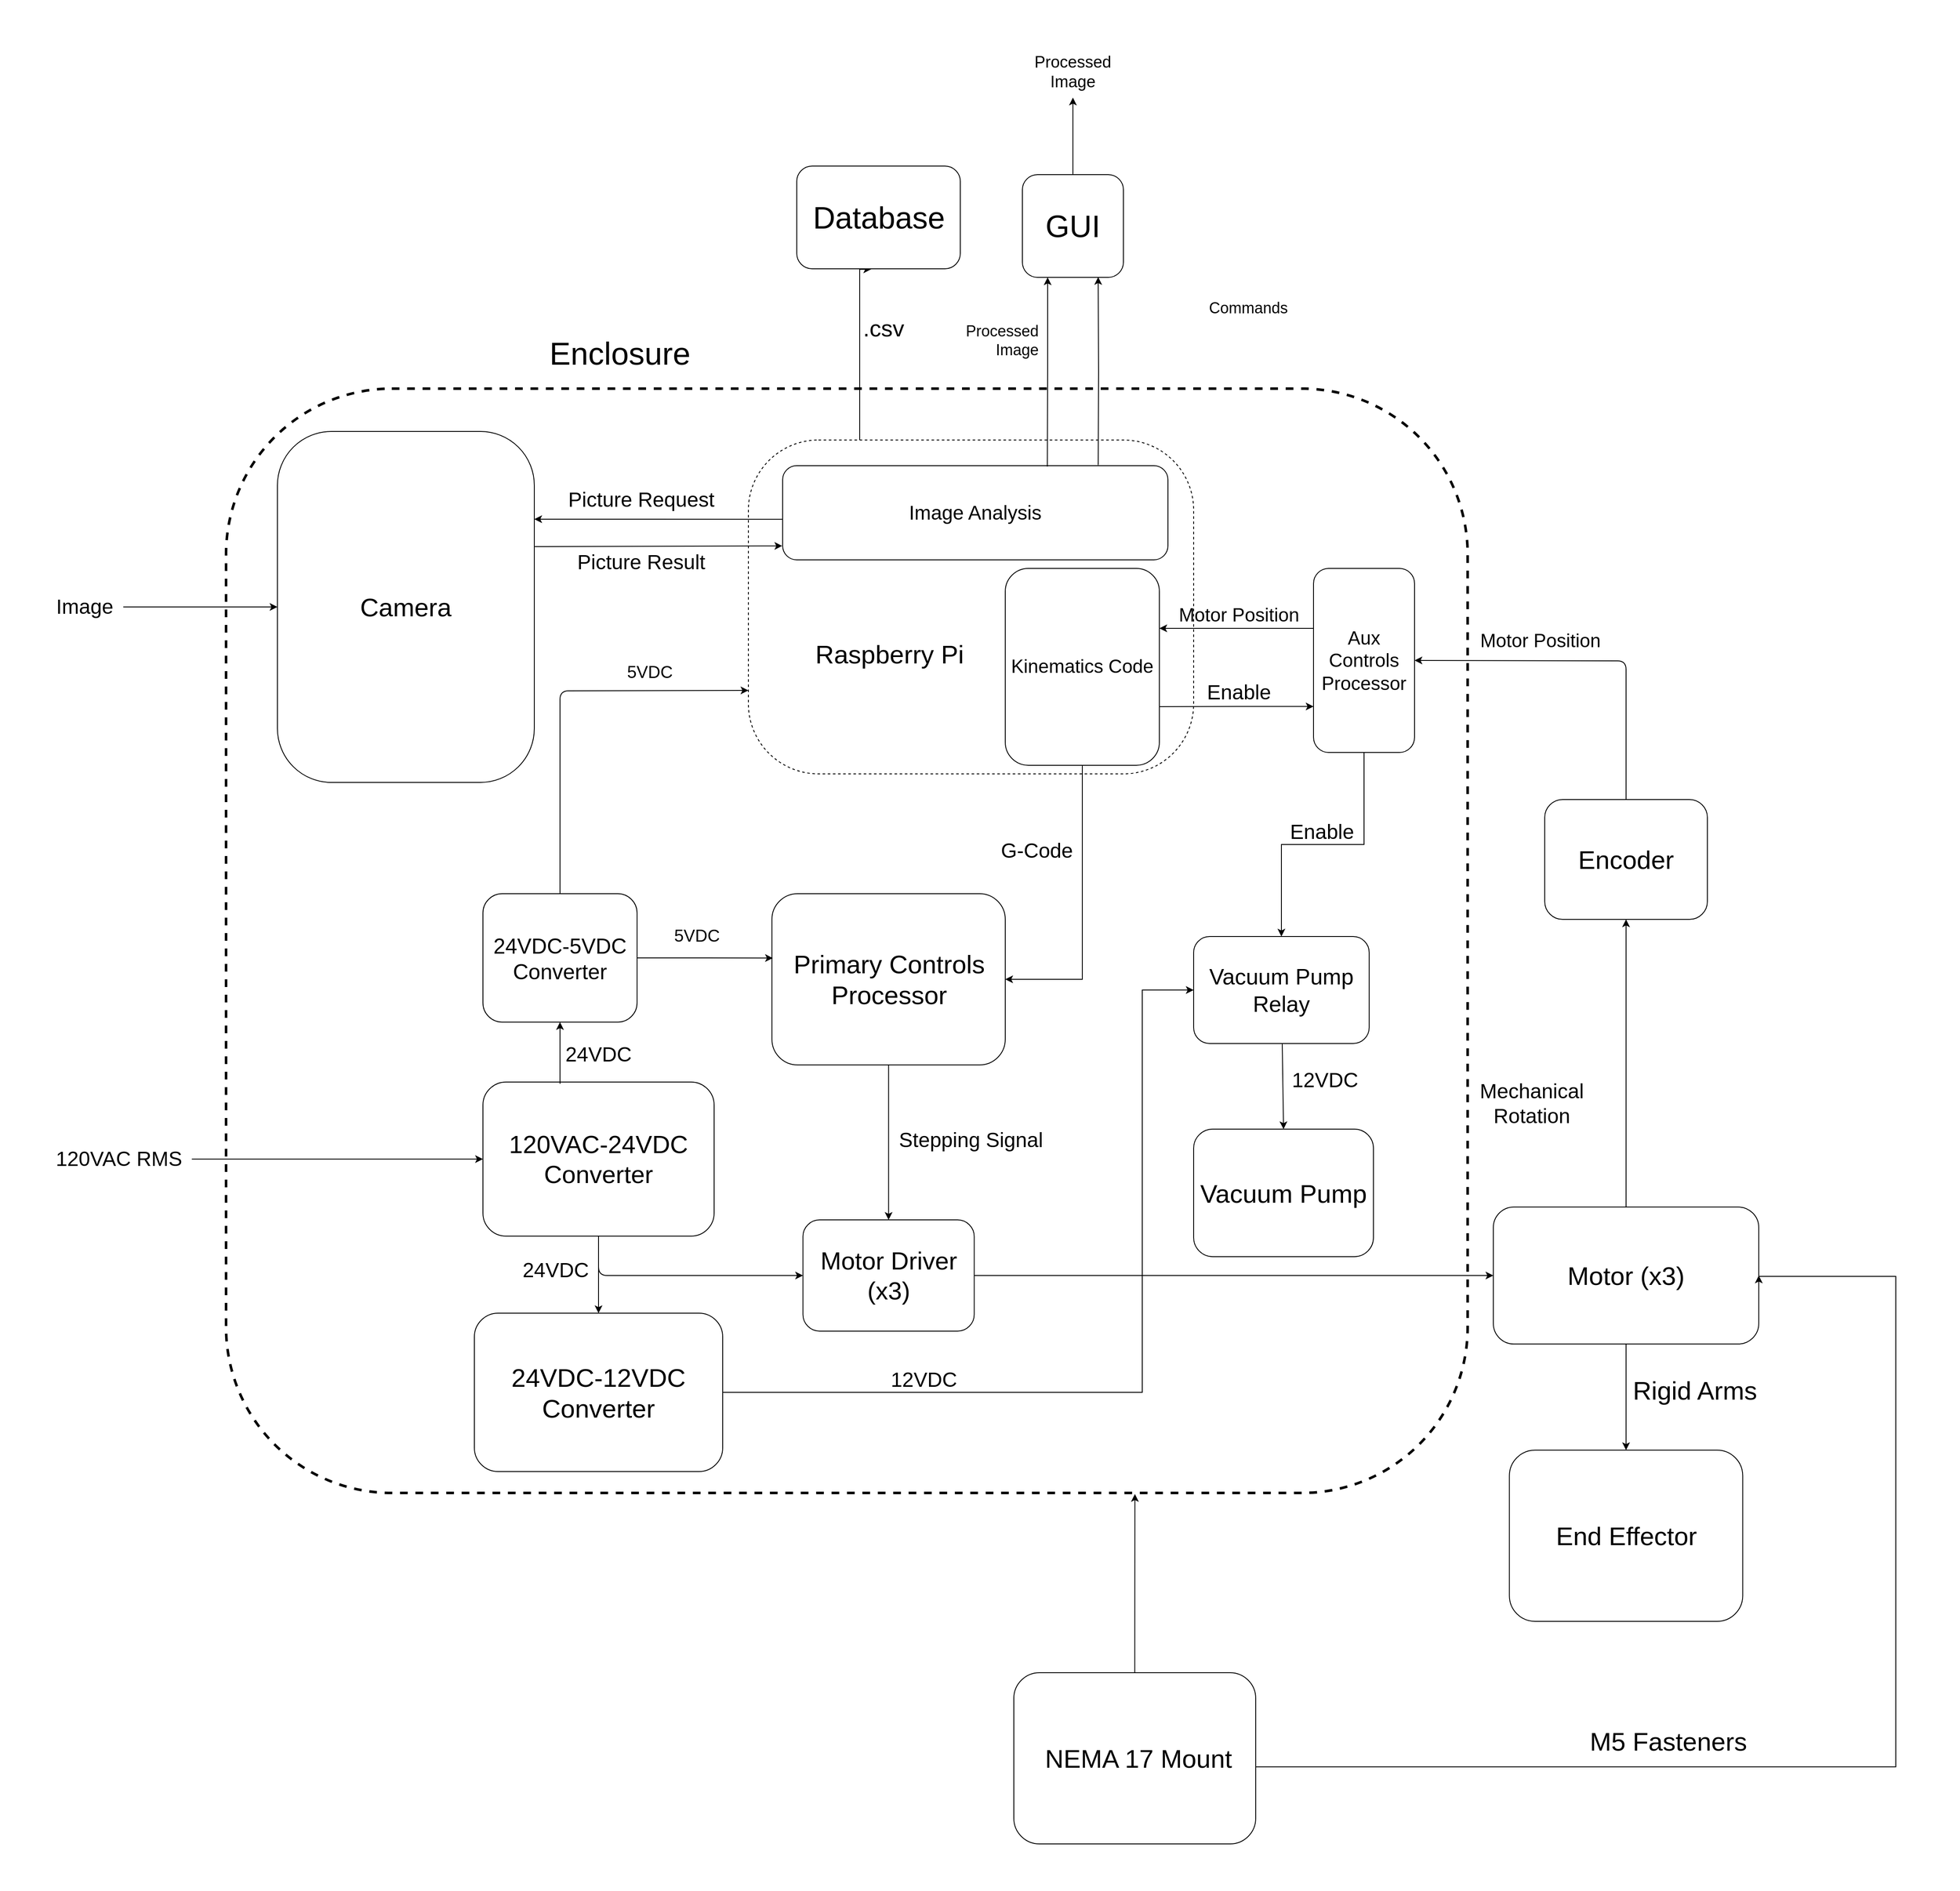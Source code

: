 <mxfile version="13.0.9" type="google" pages="8"><diagram id="wWGY6PErr0bhIqf6jHpH" name="Page-1"><mxGraphModel dx="6040" dy="3595" grid="0" gridSize="10" guides="0" tooltips="1" connect="1" arrows="1" fold="1" page="1" pageScale="1" pageWidth="850" pageHeight="1100" math="0" shadow="0"><root><mxCell id="0"/><mxCell id="1" parent="0"/><mxCell id="8ObfIE8LivypXWG_31EF-10" value="" style="rounded=0;whiteSpace=wrap;html=1;dashed=1;strokeWidth=3;fillColor=none;strokeColor=none;" parent="1" vertex="1"><mxGeometry x="-364" y="-934" width="2288" height="2208" as="geometry"/></mxCell><mxCell id="ljH2rgVfov52M1Cm2BWZ-103" value="Ok" style="rounded=1;whiteSpace=wrap;html=1;fillColor=none;dashed=1;strokeWidth=3;" parent="1" vertex="1"><mxGeometry x="-100" y="-480" width="1450" height="1290" as="geometry"/></mxCell><mxCell id="8ObfIE8LivypXWG_31EF-1" style="edgeStyle=orthogonalEdgeStyle;rounded=0;orthogonalLoop=1;jettySize=auto;html=1;exitX=0.25;exitY=0;exitDx=0;exitDy=0;entryX=0.455;entryY=1.005;entryDx=0;entryDy=0;entryPerimeter=0;" parent="1" source="ojsRMtwPj1nww8STltSL-3" target="ljH2rgVfov52M1Cm2BWZ-94" edge="1"><mxGeometry relative="1" as="geometry"><Array as="points"><mxPoint x="640" y="-620"/></Array></mxGeometry></mxCell><mxCell id="ojsRMtwPj1nww8STltSL-3" value="" style="rounded=1;whiteSpace=wrap;html=1;arcSize=21;fillColor=none;dashed=1;" parent="1" vertex="1"><mxGeometry x="510" y="-420" width="520" height="390" as="geometry"/></mxCell><mxCell id="xoPNbBs6vHu26_qqoMU_-20" style="edgeStyle=orthogonalEdgeStyle;rounded=0;orthogonalLoop=1;jettySize=auto;html=1;exitX=0;exitY=0.5;exitDx=0;exitDy=0;entryX=1;entryY=0.5;entryDx=0;entryDy=0;startArrow=classic;startFill=1;endArrow=none;endFill=0;" parent="1" source="ojsRMtwPj1nww8STltSL-4" target="WIsv-6TTAWBnDru0mbXJ-62" edge="1"><mxGeometry relative="1" as="geometry"/></mxCell><mxCell id="ojsRMtwPj1nww8STltSL-4" value="&lt;font style=&quot;font-size: 29px&quot;&gt;120VAC-24VDC Converter&lt;/font&gt;" style="rounded=1;whiteSpace=wrap;html=1;" parent="1" vertex="1"><mxGeometry x="200" y="330" width="270" height="180" as="geometry"/></mxCell><mxCell id="ojsRMtwPj1nww8STltSL-10" value="&lt;font style=&quot;font-size: 30px&quot;&gt;Raspberry Pi&lt;/font&gt;" style="text;html=1;strokeColor=none;fillColor=none;align=center;verticalAlign=middle;whiteSpace=wrap;rounded=0;fontSize=32;" parent="1" vertex="1"><mxGeometry x="566.5" y="-205" width="216" height="70" as="geometry"/></mxCell><mxCell id="ojsRMtwPj1nww8STltSL-13" value="&lt;span style=&quot;font-size: 30px&quot;&gt;Primary Controls Processor&lt;/span&gt;" style="rounded=1;whiteSpace=wrap;html=1;" parent="1" vertex="1"><mxGeometry x="537.5" y="110" width="272.5" height="200" as="geometry"/></mxCell><mxCell id="xoPNbBs6vHu26_qqoMU_-12" style="edgeStyle=orthogonalEdgeStyle;rounded=0;orthogonalLoop=1;jettySize=auto;html=1;exitX=1;exitY=0.5;exitDx=0;exitDy=0;entryX=0.004;entryY=0.376;entryDx=0;entryDy=0;entryPerimeter=0;startArrow=none;startFill=0;endArrow=classic;endFill=1;" parent="1" source="ojsRMtwPj1nww8STltSL-16" target="ojsRMtwPj1nww8STltSL-13" edge="1"><mxGeometry relative="1" as="geometry"/></mxCell><mxCell id="xoPNbBs6vHu26_qqoMU_-14" style="edgeStyle=orthogonalEdgeStyle;rounded=0;orthogonalLoop=1;jettySize=auto;html=1;exitX=0.5;exitY=1;exitDx=0;exitDy=0;startArrow=classic;startFill=1;endArrow=none;endFill=0;" parent="1" source="ojsRMtwPj1nww8STltSL-16" edge="1"><mxGeometry relative="1" as="geometry"><mxPoint x="290" y="332" as="targetPoint"/><Array as="points"><mxPoint x="290" y="332"/></Array></mxGeometry></mxCell><mxCell id="ojsRMtwPj1nww8STltSL-16" value="&lt;font style=&quot;font-size: 25px&quot;&gt;24VDC-5VDC Converter&lt;/font&gt;" style="rounded=1;whiteSpace=wrap;html=1;" parent="1" vertex="1"><mxGeometry x="200" y="110" width="180" height="150" as="geometry"/></mxCell><mxCell id="ljH2rgVfov52M1Cm2BWZ-50" style="edgeStyle=orthogonalEdgeStyle;rounded=0;orthogonalLoop=1;jettySize=auto;html=1;exitX=1;exitY=0.5;exitDx=0;exitDy=0;entryX=0;entryY=0.5;entryDx=0;entryDy=0;" parent="1" source="ljH2rgVfov52M1Cm2BWZ-26" target="ljH2rgVfov52M1Cm2BWZ-46" edge="1"><mxGeometry relative="1" as="geometry"/></mxCell><mxCell id="ljH2rgVfov52M1Cm2BWZ-26" value="&lt;font style=&quot;font-size: 29px&quot;&gt;Motor Driver (x3)&lt;/font&gt;" style="rounded=1;whiteSpace=wrap;html=1;" parent="1" vertex="1"><mxGeometry x="573.75" y="491" width="200" height="130" as="geometry"/></mxCell><mxCell id="BsxNqWSyDvpaEfjIqTnT-11" style="edgeStyle=orthogonalEdgeStyle;rounded=0;orthogonalLoop=1;jettySize=auto;html=1;exitX=1;exitY=0.5;exitDx=0;exitDy=0;entryX=0;entryY=0.5;entryDx=0;entryDy=0;startArrow=none;startFill=0;endArrow=classic;endFill=1;" parent="1" source="ljH2rgVfov52M1Cm2BWZ-28" target="ljH2rgVfov52M1Cm2BWZ-65" edge="1"><mxGeometry relative="1" as="geometry"><Array as="points"><mxPoint x="970" y="693"/><mxPoint x="970" y="222"/></Array></mxGeometry></mxCell><mxCell id="ljH2rgVfov52M1Cm2BWZ-28" value="&lt;font style=&quot;font-size: 30px&quot;&gt;24VDC-12VDC &lt;br&gt;Converter&lt;/font&gt;" style="rounded=1;whiteSpace=wrap;html=1;" parent="1" vertex="1"><mxGeometry x="190" y="600" width="290" height="185" as="geometry"/></mxCell><mxCell id="ljH2rgVfov52M1Cm2BWZ-34" value="" style="endArrow=classic;html=1;entryX=0.5;entryY=0;entryDx=0;entryDy=0;exitX=0.5;exitY=1;exitDx=0;exitDy=0;" parent="1" source="ojsRMtwPj1nww8STltSL-4" target="ljH2rgVfov52M1Cm2BWZ-28" edge="1"><mxGeometry width="50" height="50" relative="1" as="geometry"><mxPoint x="-80" y="600" as="sourcePoint"/><mxPoint x="-30" y="550" as="targetPoint"/></mxGeometry></mxCell><mxCell id="hkaWB-P6DsrM6wCGl8zQ-2" style="edgeStyle=orthogonalEdgeStyle;rounded=0;orthogonalLoop=1;jettySize=auto;html=1;exitX=0.5;exitY=1;exitDx=0;exitDy=0;entryX=0.5;entryY=0;entryDx=0;entryDy=0;" parent="1" source="ljH2rgVfov52M1Cm2BWZ-46" target="hkaWB-P6DsrM6wCGl8zQ-1" edge="1"><mxGeometry relative="1" as="geometry"/></mxCell><mxCell id="hkaWB-P6DsrM6wCGl8zQ-9" value="&lt;font style=&quot;font-size: 30px&quot;&gt;Rigid Arms&lt;/font&gt;" style="text;html=1;align=center;verticalAlign=middle;resizable=0;points=[];labelBackgroundColor=#ffffff;" parent="hkaWB-P6DsrM6wCGl8zQ-2" vertex="1" connectable="0"><mxGeometry x="0.089" y="2" relative="1" as="geometry"><mxPoint x="78" y="-13.5" as="offset"/></mxGeometry></mxCell><mxCell id="ljH2rgVfov52M1Cm2BWZ-46" value="&lt;font style=&quot;font-size: 30px&quot;&gt;Motor (x3)&lt;/font&gt;" style="rounded=1;whiteSpace=wrap;html=1;" parent="1" vertex="1"><mxGeometry x="1380" y="476" width="310" height="160" as="geometry"/></mxCell><mxCell id="ljH2rgVfov52M1Cm2BWZ-47" value="&lt;font style=&quot;font-size: 30px&quot;&gt;Vacuum Pump&lt;/font&gt;" style="rounded=1;whiteSpace=wrap;html=1;" parent="1" vertex="1"><mxGeometry x="1030" y="385" width="210" height="149" as="geometry"/></mxCell><mxCell id="ljH2rgVfov52M1Cm2BWZ-65" value="&lt;font style=&quot;font-size: 26px&quot;&gt;Vacuum Pump Relay&lt;/font&gt;" style="rounded=1;whiteSpace=wrap;html=1;" parent="1" vertex="1"><mxGeometry x="1030" y="160" width="205" height="125" as="geometry"/></mxCell><mxCell id="ljH2rgVfov52M1Cm2BWZ-68" value="" style="endArrow=classic;html=1;entryX=0.5;entryY=0;entryDx=0;entryDy=0;" parent="1" source="ljH2rgVfov52M1Cm2BWZ-65" target="ljH2rgVfov52M1Cm2BWZ-47" edge="1"><mxGeometry width="50" height="50" relative="1" as="geometry"><mxPoint x="-80" y="720" as="sourcePoint"/><mxPoint x="1075" y="610" as="targetPoint"/></mxGeometry></mxCell><mxCell id="ljH2rgVfov52M1Cm2BWZ-69" value="" style="endArrow=classic;html=1;entryX=0.5;entryY=0;entryDx=0;entryDy=0;exitX=0.5;exitY=1;exitDx=0;exitDy=0;" parent="1" source="ojsRMtwPj1nww8STltSL-13" target="ljH2rgVfov52M1Cm2BWZ-26" edge="1"><mxGeometry width="50" height="50" relative="1" as="geometry"><mxPoint x="-100" y="720" as="sourcePoint"/><mxPoint x="-50" y="670" as="targetPoint"/></mxGeometry></mxCell><mxCell id="ljH2rgVfov52M1Cm2BWZ-70" value="" style="endArrow=classic;html=1;entryX=0;entryY=0.5;entryDx=0;entryDy=0;exitX=0.5;exitY=1;exitDx=0;exitDy=0;" parent="1" source="ojsRMtwPj1nww8STltSL-4" target="ljH2rgVfov52M1Cm2BWZ-26" edge="1"><mxGeometry width="50" height="50" relative="1" as="geometry"><mxPoint x="300" y="556" as="sourcePoint"/><mxPoint x="-50" y="670" as="targetPoint"/><Array as="points"><mxPoint x="335" y="556"/></Array></mxGeometry></mxCell><mxCell id="ZOutmdhSexTTOEfagrus-1" style="edgeStyle=orthogonalEdgeStyle;rounded=0;orthogonalLoop=1;jettySize=auto;html=1;exitX=0.5;exitY=1;exitDx=0;exitDy=0;entryX=0.5;entryY=0;entryDx=0;entryDy=0;startArrow=classic;startFill=1;endArrow=none;endFill=0;" parent="1" source="ljH2rgVfov52M1Cm2BWZ-77" target="ljH2rgVfov52M1Cm2BWZ-46" edge="1"><mxGeometry relative="1" as="geometry"/></mxCell><mxCell id="ljH2rgVfov52M1Cm2BWZ-77" value="&lt;font style=&quot;font-size: 30px&quot;&gt;Encoder&lt;/font&gt;" style="rounded=1;whiteSpace=wrap;html=1;" parent="1" vertex="1"><mxGeometry x="1440" width="190" height="140" as="geometry"/></mxCell><mxCell id="ljH2rgVfov52M1Cm2BWZ-81" value="" style="endArrow=classic;html=1;entryX=1;entryY=0.5;entryDx=0;entryDy=0;exitX=0.5;exitY=0;exitDx=0;exitDy=0;" parent="1" source="ljH2rgVfov52M1Cm2BWZ-77" target="BsxNqWSyDvpaEfjIqTnT-1" edge="1"><mxGeometry width="50" height="50" relative="1" as="geometry"><mxPoint x="-100" y="720" as="sourcePoint"/><mxPoint x="-50" y="670" as="targetPoint"/><Array as="points"><mxPoint x="1535" y="-162"/></Array></mxGeometry></mxCell><mxCell id="xoPNbBs6vHu26_qqoMU_-19" style="edgeStyle=orthogonalEdgeStyle;rounded=0;orthogonalLoop=1;jettySize=auto;html=1;exitX=0;exitY=0.5;exitDx=0;exitDy=0;startArrow=classic;startFill=1;endArrow=none;endFill=0;" parent="1" source="ljH2rgVfov52M1Cm2BWZ-87" target="WIsv-6TTAWBnDru0mbXJ-51" edge="1"><mxGeometry relative="1" as="geometry"/></mxCell><mxCell id="ljH2rgVfov52M1Cm2BWZ-87" value="&lt;font style=&quot;font-size: 30px&quot;&gt;Camera&lt;/font&gt;" style="rounded=1;whiteSpace=wrap;html=1;arcSize=21;" parent="1" vertex="1"><mxGeometry x="-40" y="-430" width="300" height="410" as="geometry"/></mxCell><mxCell id="8ObfIE8LivypXWG_31EF-3" style="edgeStyle=orthogonalEdgeStyle;rounded=0;orthogonalLoop=1;jettySize=auto;html=1;exitX=0.5;exitY=0;exitDx=0;exitDy=0;entryX=0.5;entryY=1;entryDx=0;entryDy=0;" parent="1" source="ljH2rgVfov52M1Cm2BWZ-91" target="gky4v7MhgBYEc9Gk4G8i-2" edge="1"><mxGeometry relative="1" as="geometry"><mxPoint x="889" y="-830" as="targetPoint"/></mxGeometry></mxCell><mxCell id="ZOutmdhSexTTOEfagrus-3" style="edgeStyle=orthogonalEdgeStyle;rounded=0;orthogonalLoop=1;jettySize=auto;html=1;exitX=0.25;exitY=1;exitDx=0;exitDy=0;entryX=0.687;entryY=0.009;entryDx=0;entryDy=0;entryPerimeter=0;startArrow=classic;startFill=1;endArrow=none;endFill=0;" parent="1" source="ljH2rgVfov52M1Cm2BWZ-91" target="xoPNbBs6vHu26_qqoMU_-4" edge="1"><mxGeometry relative="1" as="geometry"/></mxCell><mxCell id="ZOutmdhSexTTOEfagrus-5" style="edgeStyle=orthogonalEdgeStyle;rounded=0;orthogonalLoop=1;jettySize=auto;html=1;exitX=0.75;exitY=1;exitDx=0;exitDy=0;entryX=0.819;entryY=-0.007;entryDx=0;entryDy=0;entryPerimeter=0;startArrow=classic;startFill=1;endArrow=none;endFill=0;" parent="1" target="xoPNbBs6vHu26_qqoMU_-4" edge="1"><mxGeometry relative="1" as="geometry"><mxPoint x="918.5" y="-610.38" as="sourcePoint"/><mxPoint x="919" y="-395.0" as="targetPoint"/></mxGeometry></mxCell><mxCell id="ljH2rgVfov52M1Cm2BWZ-91" value="&lt;font style=&quot;font-size: 36px&quot;&gt;GUI&lt;br&gt;&lt;/font&gt;" style="rounded=1;whiteSpace=wrap;html=1;" parent="1" vertex="1"><mxGeometry x="830" y="-730" width="118" height="120" as="geometry"/></mxCell><mxCell id="ljH2rgVfov52M1Cm2BWZ-94" value="&lt;font style=&quot;font-size: 36px&quot;&gt;Database&lt;/font&gt;" style="rounded=1;whiteSpace=wrap;html=1;" parent="1" vertex="1"><mxGeometry x="566.5" y="-740" width="191" height="120" as="geometry"/></mxCell><mxCell id="ljH2rgVfov52M1Cm2BWZ-104" value="" style="endArrow=classic;html=1;entryX=0;entryY=0.75;entryDx=0;entryDy=0;exitX=0.5;exitY=0;exitDx=0;exitDy=0;" parent="1" source="ojsRMtwPj1nww8STltSL-16" target="ojsRMtwPj1nww8STltSL-3" edge="1"><mxGeometry width="50" height="50" relative="1" as="geometry"><mxPoint x="-100" y="790" as="sourcePoint"/><mxPoint x="-50" y="740" as="targetPoint"/><Array as="points"><mxPoint x="290" y="-127"/></Array></mxGeometry></mxCell><mxCell id="ljH2rgVfov52M1Cm2BWZ-107" value="" style="endArrow=classic;html=1;entryX=1;entryY=0.25;entryDx=0;entryDy=0;exitX=0.001;exitY=0.569;exitDx=0;exitDy=0;exitPerimeter=0;" parent="1" source="xoPNbBs6vHu26_qqoMU_-4" target="ljH2rgVfov52M1Cm2BWZ-87" edge="1"><mxGeometry width="50" height="50" relative="1" as="geometry"><mxPoint x="-160" y="790" as="sourcePoint"/><mxPoint x="-110" y="740" as="targetPoint"/></mxGeometry></mxCell><mxCell id="ljH2rgVfov52M1Cm2BWZ-112" value="&lt;font style=&quot;font-size: 37px&quot;&gt;Enclosure&lt;/font&gt;" style="text;html=1;strokeColor=none;fillColor=none;align=center;verticalAlign=middle;whiteSpace=wrap;rounded=0;" parent="1" vertex="1"><mxGeometry x="230" y="-550" width="260" height="60" as="geometry"/></mxCell><mxCell id="WIsv-6TTAWBnDru0mbXJ-2" value="" style="endArrow=classic;html=1;entryX=-0.001;entryY=0.852;entryDx=0;entryDy=0;exitX=1.002;exitY=0.328;exitDx=0;exitDy=0;entryPerimeter=0;exitPerimeter=0;" parent="1" source="ljH2rgVfov52M1Cm2BWZ-87" target="xoPNbBs6vHu26_qqoMU_-4" edge="1"><mxGeometry width="50" height="50" relative="1" as="geometry"><mxPoint x="-310" y="880" as="sourcePoint"/><mxPoint x="-260" y="830" as="targetPoint"/></mxGeometry></mxCell><mxCell id="WIsv-6TTAWBnDru0mbXJ-51" value="&lt;font style=&quot;font-size: 24px&quot;&gt;Image&lt;/font&gt;" style="text;html=1;strokeColor=none;fillColor=none;align=center;verticalAlign=middle;whiteSpace=wrap;rounded=0;" parent="1" vertex="1"><mxGeometry x="-310" y="-245" width="90" height="40" as="geometry"/></mxCell><mxCell id="WIsv-6TTAWBnDru0mbXJ-54" value="&lt;font style=&quot;font-size: 24px&quot;&gt;Picture Request&lt;/font&gt;" style="text;html=1;strokeColor=none;fillColor=none;align=center;verticalAlign=middle;whiteSpace=wrap;rounded=0;" parent="1" vertex="1"><mxGeometry x="260" y="-395" width="250" height="90" as="geometry"/></mxCell><mxCell id="WIsv-6TTAWBnDru0mbXJ-55" value="&lt;font style=&quot;font-size: 24px&quot;&gt;Picture Result&lt;/font&gt;" style="text;html=1;strokeColor=none;fillColor=none;align=center;verticalAlign=middle;whiteSpace=wrap;rounded=0;" parent="1" vertex="1"><mxGeometry x="300" y="-305" width="170" height="55" as="geometry"/></mxCell><mxCell id="WIsv-6TTAWBnDru0mbXJ-61" value="&lt;font style=&quot;font-size: 20px&quot;&gt;5VDC&lt;/font&gt;" style="text;html=1;strokeColor=none;fillColor=none;align=center;verticalAlign=middle;whiteSpace=wrap;rounded=0;" parent="1" vertex="1"><mxGeometry x="310" y="-177.5" width="170" height="55" as="geometry"/></mxCell><mxCell id="gky4v7MhgBYEc9Gk4G8i-2" value="&lt;font style=&quot;font-size: 19px&quot;&gt;Processed Image&lt;/font&gt;" style="text;html=1;strokeColor=none;fillColor=none;align=center;verticalAlign=middle;whiteSpace=wrap;rounded=0;" parent="1" vertex="1"><mxGeometry x="846" y="-880" width="86" height="60" as="geometry"/></mxCell><mxCell id="WIsv-6TTAWBnDru0mbXJ-62" value="&lt;font style=&quot;font-size: 24px&quot;&gt;120VAC RMS&lt;/font&gt;" style="text;html=1;strokeColor=none;fillColor=none;align=center;verticalAlign=middle;whiteSpace=wrap;rounded=0;" parent="1" vertex="1"><mxGeometry x="-310" y="392.5" width="170" height="55" as="geometry"/></mxCell><mxCell id="WIsv-6TTAWBnDru0mbXJ-64" value="&lt;font style=&quot;font-size: 24px&quot;&gt;12VDC&lt;/font&gt;" style="text;html=1;strokeColor=none;fillColor=none;align=center;verticalAlign=middle;whiteSpace=wrap;rounded=0;" parent="1" vertex="1"><mxGeometry x="630" y="650" width="170" height="55" as="geometry"/></mxCell><mxCell id="WIsv-6TTAWBnDru0mbXJ-65" value="&lt;span style=&quot;font-size: 24px&quot;&gt;12VDC&lt;/span&gt;" style="text;html=1;strokeColor=none;fillColor=none;align=center;verticalAlign=middle;whiteSpace=wrap;rounded=0;" parent="1" vertex="1"><mxGeometry x="1140" y="310" width="87" height="35" as="geometry"/></mxCell><mxCell id="WIsv-6TTAWBnDru0mbXJ-66" value="&lt;span style=&quot;font-size: 24px&quot;&gt;G-Code&lt;/span&gt;" style="text;html=1;strokeColor=none;fillColor=none;align=center;verticalAlign=middle;whiteSpace=wrap;rounded=0;" parent="1" vertex="1"><mxGeometry x="762" y="32.5" width="170" height="55" as="geometry"/></mxCell><mxCell id="gky4v7MhgBYEc9Gk4G8i-6" value="&lt;font style=&quot;font-size: 27px&quot;&gt;.csv&lt;/font&gt;" style="text;html=1;strokeColor=none;fillColor=none;align=left;verticalAlign=middle;whiteSpace=wrap;rounded=0;" parent="1" vertex="1"><mxGeometry x="642" y="-560" width="40" height="20" as="geometry"/></mxCell><mxCell id="WIsv-6TTAWBnDru0mbXJ-67" value="&lt;font style=&quot;font-size: 22px&quot;&gt;Motor Position&lt;/font&gt;" style="text;html=1;strokeColor=none;fillColor=none;align=center;verticalAlign=middle;whiteSpace=wrap;rounded=0;" parent="1" vertex="1"><mxGeometry x="998" y="-225" width="170" height="20" as="geometry"/></mxCell><mxCell id="WIsv-6TTAWBnDru0mbXJ-71" value="&lt;font style=&quot;font-size: 24px&quot;&gt;24VDC&lt;/font&gt;" style="text;html=1;strokeColor=none;fillColor=none;align=center;verticalAlign=middle;whiteSpace=wrap;rounded=0;" parent="1" vertex="1"><mxGeometry x="200" y="522" width="170" height="55" as="geometry"/></mxCell><mxCell id="WIsv-6TTAWBnDru0mbXJ-72" value="&lt;span style=&quot;font-size: 24px&quot;&gt;Stepping Signal&lt;/span&gt;" style="text;html=1;strokeColor=none;fillColor=none;align=center;verticalAlign=middle;whiteSpace=wrap;rounded=0;" parent="1" vertex="1"><mxGeometry x="669" y="370" width="202" height="55" as="geometry"/></mxCell><mxCell id="gky4v7MhgBYEc9Gk4G8i-11" value="&lt;span style=&quot;font-size: 18px&quot;&gt;Commands&lt;/span&gt;" style="text;html=1;strokeColor=none;fillColor=none;align=center;verticalAlign=middle;whiteSpace=wrap;rounded=0;" parent="1" vertex="1"><mxGeometry x="1060" y="-588" width="68" height="28" as="geometry"/></mxCell><mxCell id="WIsv-6TTAWBnDru0mbXJ-74" value="&lt;font style=&quot;font-size: 24px&quot;&gt;Mechanical Rotation&lt;/font&gt;" style="text;html=1;strokeColor=none;fillColor=none;align=center;verticalAlign=middle;whiteSpace=wrap;rounded=0;" parent="1" vertex="1"><mxGeometry x="1350" y="325" width="150" height="60" as="geometry"/></mxCell><mxCell id="xoPNbBs6vHu26_qqoMU_-3" style="edgeStyle=orthogonalEdgeStyle;rounded=0;orthogonalLoop=1;jettySize=auto;html=1;exitX=0.5;exitY=1;exitDx=0;exitDy=0;entryX=1;entryY=0.5;entryDx=0;entryDy=0;" parent="1" source="xoPNbBs6vHu26_qqoMU_-1" target="ojsRMtwPj1nww8STltSL-13" edge="1"><mxGeometry relative="1" as="geometry"><mxPoint x="900" y="110" as="targetPoint"/><Array as="points"><mxPoint x="900" y="210"/></Array></mxGeometry></mxCell><mxCell id="xoPNbBs6vHu26_qqoMU_-1" value="&lt;font style=&quot;font-size: 22px&quot;&gt;Kinematics Code&lt;/font&gt;" style="rounded=1;whiteSpace=wrap;html=1;fillColor=none;" parent="1" vertex="1"><mxGeometry x="810" y="-270" width="180" height="230" as="geometry"/></mxCell><mxCell id="xoPNbBs6vHu26_qqoMU_-4" value="&lt;font style=&quot;font-size: 23px&quot;&gt;Image Analysis&lt;/font&gt;" style="rounded=1;whiteSpace=wrap;html=1;fillColor=none;" parent="1" vertex="1"><mxGeometry x="550" y="-390" width="450" height="110" as="geometry"/></mxCell><mxCell id="xoPNbBs6vHu26_qqoMU_-10" value="&lt;span style=&quot;font-size: 18px&quot;&gt;Processed Image&lt;/span&gt;" style="text;html=1;strokeColor=none;fillColor=none;align=right;verticalAlign=middle;whiteSpace=wrap;rounded=0;" parent="1" vertex="1"><mxGeometry x="782.5" y="-550" width="68" height="28" as="geometry"/></mxCell><mxCell id="xoPNbBs6vHu26_qqoMU_-11" style="edgeStyle=orthogonalEdgeStyle;rounded=0;orthogonalLoop=1;jettySize=auto;html=1;exitX=0.5;exitY=1;exitDx=0;exitDy=0;startArrow=none;startFill=0;endArrow=classic;endFill=1;" parent="1" source="ojsRMtwPj1nww8STltSL-16" target="ojsRMtwPj1nww8STltSL-16" edge="1"><mxGeometry relative="1" as="geometry"/></mxCell><mxCell id="xoPNbBs6vHu26_qqoMU_-15" value="&lt;font style=&quot;font-size: 24px&quot;&gt;24VDC&lt;/font&gt;" style="text;html=1;strokeColor=none;fillColor=none;align=center;verticalAlign=middle;whiteSpace=wrap;rounded=0;" parent="1" vertex="1"><mxGeometry x="280" y="270" width="110" height="55" as="geometry"/></mxCell><mxCell id="xoPNbBs6vHu26_qqoMU_-16" value="&lt;font style=&quot;font-size: 20px&quot;&gt;5VDC&lt;/font&gt;" style="text;html=1;strokeColor=none;fillColor=none;align=center;verticalAlign=middle;whiteSpace=wrap;rounded=0;" parent="1" vertex="1"><mxGeometry x="400" y="130" width="100" height="55" as="geometry"/></mxCell><mxCell id="hkaWB-P6DsrM6wCGl8zQ-1" value="&lt;font style=&quot;font-size: 30px&quot;&gt;End Effector&lt;/font&gt;" style="rounded=1;whiteSpace=wrap;html=1;" parent="1" vertex="1"><mxGeometry x="1398.75" y="760" width="272.5" height="200" as="geometry"/></mxCell><mxCell id="hkaWB-P6DsrM6wCGl8zQ-7" style="edgeStyle=orthogonalEdgeStyle;rounded=0;orthogonalLoop=1;jettySize=auto;html=1;exitX=1;exitY=0.5;exitDx=0;exitDy=0;entryX=1;entryY=0.5;entryDx=0;entryDy=0;" parent="1" source="hkaWB-P6DsrM6wCGl8zQ-3" target="ljH2rgVfov52M1Cm2BWZ-46" edge="1"><mxGeometry relative="1" as="geometry"><Array as="points"><mxPoint x="1850" y="1130"/><mxPoint x="1850" y="557"/></Array></mxGeometry></mxCell><mxCell id="hkaWB-P6DsrM6wCGl8zQ-8" value="&lt;font style=&quot;font-size: 30px&quot;&gt;M5 Fasteners&lt;/font&gt;" style="text;html=1;align=center;verticalAlign=middle;resizable=0;points=[];labelBackgroundColor=#ffffff;" parent="hkaWB-P6DsrM6wCGl8zQ-7" vertex="1" connectable="0"><mxGeometry x="-0.147" y="5" relative="1" as="geometry"><mxPoint x="-145" y="-25" as="offset"/></mxGeometry></mxCell><mxCell id="BsxNqWSyDvpaEfjIqTnT-24" style="edgeStyle=orthogonalEdgeStyle;rounded=0;orthogonalLoop=1;jettySize=auto;html=1;exitX=0.5;exitY=0;exitDx=0;exitDy=0;entryX=0.732;entryY=1.001;entryDx=0;entryDy=0;entryPerimeter=0;startArrow=none;startFill=0;endArrow=classic;endFill=1;" parent="1" source="hkaWB-P6DsrM6wCGl8zQ-3" target="ljH2rgVfov52M1Cm2BWZ-103" edge="1"><mxGeometry relative="1" as="geometry"/></mxCell><mxCell id="hkaWB-P6DsrM6wCGl8zQ-3" value="&lt;span style=&quot;font-size: 30px ; white-space: normal&quot;&gt;&amp;nbsp;NEMA 17 Mount&lt;br&gt;&lt;/span&gt;" style="rounded=1;whiteSpace=wrap;html=1;" parent="1" vertex="1"><mxGeometry x="820" y="1020" width="282.5" height="200" as="geometry"/></mxCell><mxCell id="BsxNqWSyDvpaEfjIqTnT-4" style="edgeStyle=orthogonalEdgeStyle;rounded=0;orthogonalLoop=1;jettySize=auto;html=1;exitX=0;exitY=0.25;exitDx=0;exitDy=0;" parent="1" source="BsxNqWSyDvpaEfjIqTnT-1" target="xoPNbBs6vHu26_qqoMU_-1" edge="1"><mxGeometry relative="1" as="geometry"><Array as="points"><mxPoint x="1170" y="-200"/></Array></mxGeometry></mxCell><mxCell id="BsxNqWSyDvpaEfjIqTnT-5" style="edgeStyle=orthogonalEdgeStyle;rounded=0;orthogonalLoop=1;jettySize=auto;html=1;exitX=0;exitY=0.75;exitDx=0;exitDy=0;entryX=0.998;entryY=0.702;entryDx=0;entryDy=0;entryPerimeter=0;startArrow=classic;startFill=1;endArrow=none;endFill=0;" parent="1" source="BsxNqWSyDvpaEfjIqTnT-1" target="xoPNbBs6vHu26_qqoMU_-1" edge="1"><mxGeometry relative="1" as="geometry"/></mxCell><mxCell id="BsxNqWSyDvpaEfjIqTnT-6" style="edgeStyle=orthogonalEdgeStyle;rounded=0;orthogonalLoop=1;jettySize=auto;html=1;exitX=0.5;exitY=1;exitDx=0;exitDy=0;entryX=0.5;entryY=0;entryDx=0;entryDy=0;startArrow=none;startFill=0;endArrow=classic;endFill=1;" parent="1" source="BsxNqWSyDvpaEfjIqTnT-1" target="ljH2rgVfov52M1Cm2BWZ-65" edge="1"><mxGeometry relative="1" as="geometry"/></mxCell><mxCell id="BsxNqWSyDvpaEfjIqTnT-1" value="&lt;font style=&quot;font-size: 22px&quot;&gt;Aux Controls Processor&lt;/font&gt;" style="rounded=1;whiteSpace=wrap;html=1;" parent="1" vertex="1"><mxGeometry x="1170" y="-270" width="118" height="215" as="geometry"/></mxCell><mxCell id="BsxNqWSyDvpaEfjIqTnT-7" value="&lt;span style=&quot;font-size: 24px&quot;&gt;Enable&lt;/span&gt;" style="text;html=1;strokeColor=none;fillColor=none;align=center;verticalAlign=middle;whiteSpace=wrap;rounded=0;" parent="1" vertex="1"><mxGeometry x="1140" y="22.5" width="80" height="30" as="geometry"/></mxCell><mxCell id="BsxNqWSyDvpaEfjIqTnT-17" value="&lt;font style=&quot;font-size: 22px&quot;&gt;Motor Position&lt;/font&gt;" style="text;html=1;strokeColor=none;fillColor=none;align=center;verticalAlign=middle;whiteSpace=wrap;rounded=0;" parent="1" vertex="1"><mxGeometry x="1360" y="-200" width="150" height="30" as="geometry"/></mxCell><mxCell id="BsxNqWSyDvpaEfjIqTnT-21" value="&lt;span style=&quot;font-size: 24px&quot;&gt;Enable&lt;/span&gt;" style="text;html=1;strokeColor=none;fillColor=none;align=center;verticalAlign=middle;whiteSpace=wrap;rounded=0;" parent="1" vertex="1"><mxGeometry x="1043" y="-140" width="80" height="30" as="geometry"/></mxCell><mxCell id="CoIoyfkjBFUBkUhSUspm-1" value="" style="rounded=0;whiteSpace=wrap;html=1;fillColor=none;strokeColor=none;" vertex="1" parent="1"><mxGeometry x="709" y="-15" width="120" height="60" as="geometry"/></mxCell></root></mxGraphModel></diagram><diagram id="7zHYrGvavaanBD0jhu42" name="120VAC-24VDC"><mxGraphModel dx="2297" dy="805" grid="1" gridSize="10" guides="1" tooltips="1" connect="1" arrows="1" fold="1" page="1" pageScale="1" pageWidth="850" pageHeight="1100" math="0" shadow="0"><root><mxCell id="JkV3dqfAdRDaUnBLYcBf-0"/><mxCell id="JkV3dqfAdRDaUnBLYcBf-1" parent="JkV3dqfAdRDaUnBLYcBf-0"/><mxCell id="nPpiH_IL4NDB2l-b6ghx-7" style="edgeStyle=orthogonalEdgeStyle;rounded=0;orthogonalLoop=1;jettySize=auto;html=1;exitX=1;exitY=0.5;exitDx=0;exitDy=0;" edge="1" parent="JkV3dqfAdRDaUnBLYcBf-1" source="nPpiH_IL4NDB2l-b6ghx-0" target="nPpiH_IL4NDB2l-b6ghx-6"><mxGeometry relative="1" as="geometry"/></mxCell><mxCell id="yU_IbSy8capuaTOY58WT-1" value="&lt;font style=&quot;font-size: 18px&quot;&gt;120vc-24vdc_cnvrtr_prmry_cntrl_pcb_dcpwr&lt;/font&gt;" style="text;html=1;align=center;verticalAlign=middle;resizable=0;points=[];labelBackgroundColor=#ffffff;rotation=0;" vertex="1" connectable="0" parent="nPpiH_IL4NDB2l-b6ghx-7"><mxGeometry x="-0.357" y="-6" relative="1" as="geometry"><mxPoint x="54.29" y="-6" as="offset"/></mxGeometry></mxCell><mxCell id="nPpiH_IL4NDB2l-b6ghx-0" value="&lt;font style=&quot;font-size: 29px&quot;&gt;120VAC-24VDC Converter&lt;/font&gt;" style="rounded=1;whiteSpace=wrap;html=1;" vertex="1" parent="JkV3dqfAdRDaUnBLYcBf-1"><mxGeometry x="200" y="330" width="270" height="180" as="geometry"/></mxCell><mxCell id="nPpiH_IL4NDB2l-b6ghx-5" style="edgeStyle=orthogonalEdgeStyle;rounded=0;orthogonalLoop=1;jettySize=auto;html=1;exitX=1;exitY=0.5;exitDx=0;exitDy=0;entryX=0;entryY=0.5;entryDx=0;entryDy=0;" edge="1" parent="JkV3dqfAdRDaUnBLYcBf-1" source="nPpiH_IL4NDB2l-b6ghx-4" target="nPpiH_IL4NDB2l-b6ghx-0"><mxGeometry relative="1" as="geometry"/></mxCell><mxCell id="yU_IbSy8capuaTOY58WT-0" value="&lt;font style=&quot;font-size: 18px&quot;&gt;otsd_120vc-24vdc_cnvrtr_acpwr&lt;/font&gt;" style="text;html=1;align=center;verticalAlign=middle;resizable=0;points=[];labelBackgroundColor=#ffffff;" vertex="1" connectable="0" parent="nPpiH_IL4NDB2l-b6ghx-5"><mxGeometry x="-0.314" y="6" relative="1" as="geometry"><mxPoint x="50" as="offset"/></mxGeometry></mxCell><mxCell id="nPpiH_IL4NDB2l-b6ghx-4" value="&lt;font style=&quot;font-size: 21px&quot;&gt;120VAC RMS&lt;/font&gt;" style="triangle;whiteSpace=wrap;html=1;" vertex="1" parent="JkV3dqfAdRDaUnBLYcBf-1"><mxGeometry x="-290" y="350" width="170" height="140" as="geometry"/></mxCell><mxCell id="nPpiH_IL4NDB2l-b6ghx-6" value="&lt;font style=&quot;font-size: 23px&quot;&gt;24VDC&lt;/font&gt;" style="triangle;whiteSpace=wrap;html=1;" vertex="1" parent="JkV3dqfAdRDaUnBLYcBf-1"><mxGeometry x="890" y="350" width="170" height="140" as="geometry"/></mxCell><mxCell id="yU_IbSy8capuaTOY58WT-3" style="edgeStyle=orthogonalEdgeStyle;rounded=0;orthogonalLoop=1;jettySize=auto;html=1;exitX=1;exitY=0.5;exitDx=0;exitDy=0;entryX=0.5;entryY=1;entryDx=0;entryDy=0;dashed=1;" edge="1" parent="JkV3dqfAdRDaUnBLYcBf-1" source="yU_IbSy8capuaTOY58WT-2" target="nPpiH_IL4NDB2l-b6ghx-0"><mxGeometry relative="1" as="geometry"/></mxCell><mxCell id="yU_IbSy8capuaTOY58WT-4" value="&lt;font style=&quot;font-size: 18px&quot;&gt;enclsr_120vc-24vdc_cnvrtr_mech&lt;/font&gt;" style="text;html=1;align=center;verticalAlign=middle;resizable=0;points=[];labelBackgroundColor=#ffffff;" vertex="1" connectable="0" parent="yU_IbSy8capuaTOY58WT-3"><mxGeometry x="-0.232" relative="1" as="geometry"><mxPoint as="offset"/></mxGeometry></mxCell><mxCell id="yU_IbSy8capuaTOY58WT-2" value="&lt;font style=&quot;font-size: 24px&quot;&gt;Enclosure&lt;/font&gt;" style="triangle;whiteSpace=wrap;html=1;" vertex="1" parent="JkV3dqfAdRDaUnBLYcBf-1"><mxGeometry x="-180" y="590" width="170" height="120" as="geometry"/></mxCell><mxCell id="yU_IbSy8capuaTOY58WT-5" value="Text" style="text;html=1;align=center;verticalAlign=middle;resizable=0;points=[];autosize=1;" vertex="1" parent="JkV3dqfAdRDaUnBLYcBf-1"><mxGeometry x="-117" y="651" width="40" height="20" as="geometry"/></mxCell></root></mxGraphModel></diagram><diagram id="nmJg3ICbyw9y3dxLuucL" name="Camera"><mxGraphModel dx="1240" dy="1790" grid="1" gridSize="10" guides="1" tooltips="1" connect="1" arrows="1" fold="1" page="1" pageScale="1" pageWidth="850" pageHeight="1100" math="0" shadow="0"><root><mxCell id="lY3t-ufNO_g_z2XrF2uS-0"/><mxCell id="lY3t-ufNO_g_z2XrF2uS-1" parent="lY3t-ufNO_g_z2XrF2uS-0"/><mxCell id="gsrVdoTa_KiONPzMWUp2-2" style="edgeStyle=orthogonalEdgeStyle;rounded=0;orthogonalLoop=1;jettySize=auto;html=1;exitX=1;exitY=0.5;exitDx=0;exitDy=0;entryX=0;entryY=0.5;entryDx=0;entryDy=0;" edge="1" parent="lY3t-ufNO_g_z2XrF2uS-1" source="gsrVdoTa_KiONPzMWUp2-0" target="gsrVdoTa_KiONPzMWUp2-1"><mxGeometry relative="1" as="geometry"/></mxCell><mxCell id="gsrVdoTa_KiONPzMWUp2-3" value="&lt;font style=&quot;font-size: 18px&quot;&gt;cmr_rspbrry_p_data&lt;/font&gt;" style="text;html=1;align=center;verticalAlign=middle;resizable=0;points=[];labelBackgroundColor=#ffffff;" vertex="1" connectable="0" parent="gsrVdoTa_KiONPzMWUp2-2"><mxGeometry x="-0.238" relative="1" as="geometry"><mxPoint as="offset"/></mxGeometry></mxCell><mxCell id="gsrVdoTa_KiONPzMWUp2-0" value="&lt;font style=&quot;font-size: 30px&quot;&gt;Camera&lt;/font&gt;" style="rounded=1;whiteSpace=wrap;html=1;arcSize=21;" vertex="1" parent="lY3t-ufNO_g_z2XrF2uS-1"><mxGeometry x="275" y="-220" width="225" height="220" as="geometry"/></mxCell><mxCell id="gsrVdoTa_KiONPzMWUp2-1" value="&lt;font style=&quot;font-size: 20px&quot;&gt;Raspberry Pi&lt;/font&gt;" style="triangle;whiteSpace=wrap;html=1;" vertex="1" parent="lY3t-ufNO_g_z2XrF2uS-1"><mxGeometry x="800" y="-190" width="190" height="160" as="geometry"/></mxCell></root></mxGraphModel></diagram><diagram id="ecZB9M01qlNigV2_k4Im" name="Vacuum Pump"><mxGraphModel dx="1447" dy="805" grid="1" gridSize="10" guides="1" tooltips="1" connect="1" arrows="1" fold="1" page="1" pageScale="1" pageWidth="850" pageHeight="1100" math="0" shadow="0"><root><mxCell id="oMcCJ4EryGDzjdh9qMCi-0"/><mxCell id="oMcCJ4EryGDzjdh9qMCi-1" parent="oMcCJ4EryGDzjdh9qMCi-0"/><mxCell id="d39NaC4IcyzLXvH_MJi1-0" value="&lt;font style=&quot;font-size: 30px&quot;&gt;Vacuum Pump&lt;/font&gt;" style="rounded=1;whiteSpace=wrap;html=1;arcSize=23;" vertex="1" parent="oMcCJ4EryGDzjdh9qMCi-1"><mxGeometry x="1210" y="435" width="297" height="229" as="geometry"/></mxCell><mxCell id="d39NaC4IcyzLXvH_MJi1-3" style="edgeStyle=orthogonalEdgeStyle;rounded=0;orthogonalLoop=1;jettySize=auto;html=1;exitX=1;exitY=0.5;exitDx=0;exitDy=0;" edge="1" parent="oMcCJ4EryGDzjdh9qMCi-1" source="d39NaC4IcyzLXvH_MJi1-2" target="d39NaC4IcyzLXvH_MJi1-0"><mxGeometry relative="1" as="geometry"/></mxCell><mxCell id="d39NaC4IcyzLXvH_MJi1-4" value="&lt;font style=&quot;font-size: 18px&quot;&gt;prmry_cntrl_pcb_vcm_pmp_dcpwr&lt;/font&gt;" style="text;html=1;align=center;verticalAlign=middle;resizable=0;points=[];labelBackgroundColor=#ffffff;" vertex="1" connectable="0" parent="d39NaC4IcyzLXvH_MJi1-3"><mxGeometry x="-0.147" y="6" relative="1" as="geometry"><mxPoint x="31.67" as="offset"/></mxGeometry></mxCell><mxCell id="d39NaC4IcyzLXvH_MJi1-2" value="&lt;font style=&quot;font-size: 18px&quot;&gt;Primary Control PCB&lt;/font&gt;" style="triangle;whiteSpace=wrap;html=1;" vertex="1" parent="oMcCJ4EryGDzjdh9qMCi-1"><mxGeometry x="620" y="457.25" width="220" height="184.5" as="geometry"/></mxCell></root></mxGraphModel></diagram><diagram id="VSqi5NyD6qzDw9WpC9wW" name="Enclosure"><mxGraphModel dx="2586" dy="2066" grid="1" gridSize="10" guides="1" tooltips="1" connect="1" arrows="1" fold="1" page="1" pageScale="1" pageWidth="850" pageHeight="1100" math="0" shadow="0"><root><mxCell id="DlHXP-YDcobJkLXe20AY-0"/><mxCell id="DlHXP-YDcobJkLXe20AY-1" parent="DlHXP-YDcobJkLXe20AY-0"/><mxCell id="fSf1wk5_J3-op8pg0fVJ-2" style="edgeStyle=orthogonalEdgeStyle;rounded=0;orthogonalLoop=1;jettySize=auto;html=1;exitX=1;exitY=0.25;exitDx=0;exitDy=0;entryX=0;entryY=0.5;entryDx=0;entryDy=0;dashed=1;" edge="1" parent="DlHXP-YDcobJkLXe20AY-1" source="fSf1wk5_J3-op8pg0fVJ-0" target="fSf1wk5_J3-op8pg0fVJ-1"><mxGeometry relative="1" as="geometry"/></mxCell><mxCell id="fSf1wk5_J3-op8pg0fVJ-9" value="&lt;font style=&quot;font-size: 18px&quot;&gt;enclsr_rspbrry_p_mech&lt;/font&gt;" style="text;html=1;align=center;verticalAlign=middle;resizable=0;points=[];labelBackgroundColor=#ffffff;" vertex="1" connectable="0" parent="fSf1wk5_J3-op8pg0fVJ-2"><mxGeometry x="-0.733" y="1" relative="1" as="geometry"><mxPoint x="82" as="offset"/></mxGeometry></mxCell><mxCell id="fSf1wk5_J3-op8pg0fVJ-5" style="edgeStyle=orthogonalEdgeStyle;rounded=0;orthogonalLoop=1;jettySize=auto;html=1;exitX=1;exitY=0.5;exitDx=0;exitDy=0;entryX=0;entryY=0.5;entryDx=0;entryDy=0;dashed=1;" edge="1" parent="DlHXP-YDcobJkLXe20AY-1" source="fSf1wk5_J3-op8pg0fVJ-0" target="fSf1wk5_J3-op8pg0fVJ-3"><mxGeometry relative="1" as="geometry"/></mxCell><mxCell id="fSf1wk5_J3-op8pg0fVJ-7" value="&lt;font style=&quot;font-size: 18px&quot;&gt;enclsr_120vc-24vdc_cnvrtr_mech&lt;/font&gt;" style="text;html=1;align=center;verticalAlign=middle;resizable=0;points=[];labelBackgroundColor=#ffffff;" vertex="1" connectable="0" parent="fSf1wk5_J3-op8pg0fVJ-5"><mxGeometry x="-0.607" y="6" relative="1" as="geometry"><mxPoint x="184" y="6" as="offset"/></mxGeometry></mxCell><mxCell id="fSf1wk5_J3-op8pg0fVJ-6" style="edgeStyle=orthogonalEdgeStyle;rounded=0;orthogonalLoop=1;jettySize=auto;html=1;exitX=1;exitY=0.75;exitDx=0;exitDy=0;entryX=0;entryY=0.5;entryDx=0;entryDy=0;dashed=1;" edge="1" parent="DlHXP-YDcobJkLXe20AY-1" source="fSf1wk5_J3-op8pg0fVJ-0" target="fSf1wk5_J3-op8pg0fVJ-4"><mxGeometry relative="1" as="geometry"/></mxCell><mxCell id="fSf1wk5_J3-op8pg0fVJ-8" value="&lt;font style=&quot;font-size: 18px&quot;&gt;enclsr_mtr_mech&lt;/font&gt;" style="text;html=1;align=center;verticalAlign=middle;resizable=0;points=[];labelBackgroundColor=#ffffff;" vertex="1" connectable="0" parent="fSf1wk5_J3-op8pg0fVJ-6"><mxGeometry x="-0.529" y="4" relative="1" as="geometry"><mxPoint as="offset"/></mxGeometry></mxCell><mxCell id="fSf1wk5_J3-op8pg0fVJ-0" value="&lt;font style=&quot;font-size: 34px&quot;&gt;Enclosure&lt;/font&gt;" style="rounded=1;whiteSpace=wrap;html=1;fillColor=none;strokeWidth=3;" vertex="1" parent="DlHXP-YDcobJkLXe20AY-1"><mxGeometry x="-370" y="-325" width="390" height="310" as="geometry"/></mxCell><mxCell id="fSf1wk5_J3-op8pg0fVJ-1" value="&lt;font style=&quot;font-size: 18px&quot;&gt;Raspberry Pi&lt;/font&gt;" style="triangle;whiteSpace=wrap;html=1;" vertex="1" parent="DlHXP-YDcobJkLXe20AY-1"><mxGeometry x="440" y="-430" width="210" height="140" as="geometry"/></mxCell><mxCell id="fSf1wk5_J3-op8pg0fVJ-3" value="&lt;font style=&quot;font-size: 18px&quot;&gt;120VAC-24VDC Converter&lt;/font&gt;" style="triangle;whiteSpace=wrap;html=1;" vertex="1" parent="DlHXP-YDcobJkLXe20AY-1"><mxGeometry x="440" y="-270" width="240" height="200" as="geometry"/></mxCell><mxCell id="fSf1wk5_J3-op8pg0fVJ-4" value="&lt;font style=&quot;font-size: 18px&quot;&gt;Motors&lt;/font&gt;" style="triangle;whiteSpace=wrap;html=1;" vertex="1" parent="DlHXP-YDcobJkLXe20AY-1"><mxGeometry x="440" y="-30" width="210" height="140" as="geometry"/></mxCell></root></mxGraphModel></diagram><diagram id="I0-dSDHCmVbBtQFWXhCR" name="Database"><mxGraphModel dx="2090" dy="1790" grid="1" gridSize="10" guides="1" tooltips="1" connect="1" arrows="1" fold="1" page="1" pageScale="1" pageWidth="850" pageHeight="1100" math="0" shadow="0"><root><mxCell id="fFAa6lxMdCEGvbPexKzb-0"/><mxCell id="fFAa6lxMdCEGvbPexKzb-1" parent="fFAa6lxMdCEGvbPexKzb-0"/><mxCell id="ylC-IOvq0UqA8XYUmj3E-0" value="&lt;font style=&quot;font-size: 36px&quot;&gt;Database&lt;/font&gt;" style="rounded=1;whiteSpace=wrap;html=1;" vertex="1" parent="fFAa6lxMdCEGvbPexKzb-1"><mxGeometry x="327" y="-610" width="191" height="120" as="geometry"/></mxCell><mxCell id="ylC-IOvq0UqA8XYUmj3E-3" style="edgeStyle=orthogonalEdgeStyle;rounded=0;orthogonalLoop=1;jettySize=auto;html=1;exitX=1;exitY=0.5;exitDx=0;exitDy=0;" edge="1" parent="fFAa6lxMdCEGvbPexKzb-1" source="ylC-IOvq0UqA8XYUmj3E-1" target="ylC-IOvq0UqA8XYUmj3E-0"><mxGeometry relative="1" as="geometry"/></mxCell><mxCell id="ylC-IOvq0UqA8XYUmj3E-4" value="&lt;font style=&quot;font-size: 18px&quot;&gt;rspbrry_p_dtbs_data&lt;/font&gt;" style="text;html=1;align=center;verticalAlign=middle;resizable=0;points=[];labelBackgroundColor=#ffffff;" vertex="1" connectable="0" parent="ylC-IOvq0UqA8XYUmj3E-3"><mxGeometry x="-0.157" y="-7" relative="1" as="geometry"><mxPoint x="14.29" y="-7" as="offset"/></mxGeometry></mxCell><mxCell id="ylC-IOvq0UqA8XYUmj3E-1" value="&lt;font style=&quot;font-size: 18px&quot;&gt;Raspberry Pi&lt;/font&gt;" style="triangle;whiteSpace=wrap;html=1;" vertex="1" parent="fFAa6lxMdCEGvbPexKzb-1"><mxGeometry x="-70" y="-620" width="150" height="130" as="geometry"/></mxCell></root></mxGraphModel></diagram><diagram id="4Yxq9nI-mRU7v049Don7" name="Primary Control PCB"><mxGraphModel dx="2297" dy="805" grid="1" gridSize="10" guides="1" tooltips="1" connect="1" arrows="1" fold="1" page="1" pageScale="1" pageWidth="850" pageHeight="1100" math="0" shadow="0"><root><mxCell id="3CaTN-viTCWbZFq0jT9w-0"/><mxCell id="3CaTN-viTCWbZFq0jT9w-1" parent="3CaTN-viTCWbZFq0jT9w-0"/><mxCell id="3CaTN-viTCWbZFq0jT9w-14" style="edgeStyle=orthogonalEdgeStyle;rounded=0;orthogonalLoop=1;jettySize=auto;html=1;exitX=1;exitY=0.25;exitDx=0;exitDy=0;entryX=0;entryY=0.5;entryDx=0;entryDy=0;" edge="1" parent="3CaTN-viTCWbZFq0jT9w-1" source="3CaTN-viTCWbZFq0jT9w-2" target="3CaTN-viTCWbZFq0jT9w-13"><mxGeometry relative="1" as="geometry"/></mxCell><mxCell id="3CaTN-viTCWbZFq0jT9w-23" value="&lt;font style=&quot;font-size: 18px&quot;&gt;prmry_cntrl_pcb_vcm_pmp_dcpwr&lt;/font&gt;" style="text;html=1;align=center;verticalAlign=middle;resizable=0;points=[];labelBackgroundColor=#ffffff;" vertex="1" connectable="0" parent="3CaTN-viTCWbZFq0jT9w-14"><mxGeometry x="0.482" y="-3" relative="1" as="geometry"><mxPoint x="-57.17" y="-3" as="offset"/></mxGeometry></mxCell><mxCell id="3CaTN-viTCWbZFq0jT9w-16" style="edgeStyle=orthogonalEdgeStyle;rounded=0;orthogonalLoop=1;jettySize=auto;html=1;exitX=1;exitY=0.5;exitDx=0;exitDy=0;entryX=0;entryY=0.5;entryDx=0;entryDy=0;" edge="1" parent="3CaTN-viTCWbZFq0jT9w-1" source="3CaTN-viTCWbZFq0jT9w-2" target="3CaTN-viTCWbZFq0jT9w-15"><mxGeometry relative="1" as="geometry"/></mxCell><mxCell id="3CaTN-viTCWbZFq0jT9w-24" value="&lt;font style=&quot;font-size: 18px&quot;&gt;prmry_cntrl_pcb_axlry_drvr_pcb_dsig&lt;/font&gt;" style="text;html=1;align=center;verticalAlign=middle;resizable=0;points=[];labelBackgroundColor=#ffffff;" vertex="1" connectable="0" parent="3CaTN-viTCWbZFq0jT9w-16"><mxGeometry x="-0.318" y="2" relative="1" as="geometry"><mxPoint x="60.33" y="2" as="offset"/></mxGeometry></mxCell><mxCell id="3CaTN-viTCWbZFq0jT9w-18" style="edgeStyle=orthogonalEdgeStyle;rounded=0;orthogonalLoop=1;jettySize=auto;html=1;exitX=1;exitY=0.75;exitDx=0;exitDy=0;entryX=0;entryY=0.5;entryDx=0;entryDy=0;" edge="1" parent="3CaTN-viTCWbZFq0jT9w-1" source="3CaTN-viTCWbZFq0jT9w-2" target="3CaTN-viTCWbZFq0jT9w-17"><mxGeometry relative="1" as="geometry"/></mxCell><mxCell id="3CaTN-viTCWbZFq0jT9w-25" value="&lt;font style=&quot;font-size: 18px&quot;&gt;prmry_cntrl_pcb_axlry_drvr_pcb_dcpwr&lt;/font&gt;" style="text;html=1;align=center;verticalAlign=middle;resizable=0;points=[];labelBackgroundColor=#ffffff;" vertex="1" connectable="0" parent="3CaTN-viTCWbZFq0jT9w-18"><mxGeometry x="0.405" y="5" relative="1" as="geometry"><mxPoint x="-48.84" y="5" as="offset"/></mxGeometry></mxCell><mxCell id="3CaTN-viTCWbZFq0jT9w-2" value="&lt;font style=&quot;font-size: 24px&quot;&gt;Primary Control PCB&lt;/font&gt;" style="rounded=1;whiteSpace=wrap;html=1;" vertex="1" parent="3CaTN-viTCWbZFq0jT9w-1"><mxGeometry x="279.67" y="390" width="290" height="150" as="geometry"/></mxCell><mxCell id="3CaTN-viTCWbZFq0jT9w-4" style="edgeStyle=orthogonalEdgeStyle;rounded=0;orthogonalLoop=1;jettySize=auto;html=1;exitX=1;exitY=0.5;exitDx=0;exitDy=0;entryX=0;entryY=0.25;entryDx=0;entryDy=0;" edge="1" parent="3CaTN-viTCWbZFq0jT9w-1" source="3CaTN-viTCWbZFq0jT9w-3" target="3CaTN-viTCWbZFq0jT9w-2"><mxGeometry relative="1" as="geometry"/></mxCell><mxCell id="3CaTN-viTCWbZFq0jT9w-19" value="&lt;font style=&quot;font-size: 18px&quot;&gt;120vc-24vdc_cnvrtr_prmry_cntrl_pcb_dcpwr&lt;/font&gt;" style="text;html=1;align=center;verticalAlign=middle;resizable=0;points=[];labelBackgroundColor=#ffffff;" vertex="1" connectable="0" parent="3CaTN-viTCWbZFq0jT9w-4"><mxGeometry x="-0.458" y="-2" relative="1" as="geometry"><mxPoint x="71.34" y="-2" as="offset"/></mxGeometry></mxCell><mxCell id="3CaTN-viTCWbZFq0jT9w-3" value="&lt;font style=&quot;font-size: 18px&quot;&gt;120VAC - 24VDC Converter&lt;/font&gt;" style="triangle;whiteSpace=wrap;html=1;" vertex="1" parent="3CaTN-viTCWbZFq0jT9w-1"><mxGeometry x="-280" y="180" width="210.33" height="210" as="geometry"/></mxCell><mxCell id="3CaTN-viTCWbZFq0jT9w-8" style="edgeStyle=orthogonalEdgeStyle;rounded=0;orthogonalLoop=1;jettySize=auto;html=1;exitX=1;exitY=0.5;exitDx=0;exitDy=0;entryX=0;entryY=0.5;entryDx=0;entryDy=0;" edge="1" parent="3CaTN-viTCWbZFq0jT9w-1" source="3CaTN-viTCWbZFq0jT9w-5" target="3CaTN-viTCWbZFq0jT9w-2"><mxGeometry relative="1" as="geometry"/></mxCell><mxCell id="3CaTN-viTCWbZFq0jT9w-20" value="&lt;font style=&quot;font-size: 18px&quot;&gt;rspbrry_p_prmry_cntrl_pcb_dsig&lt;/font&gt;" style="text;html=1;align=center;verticalAlign=middle;resizable=0;points=[];labelBackgroundColor=#ffffff;" vertex="1" connectable="0" parent="3CaTN-viTCWbZFq0jT9w-8"><mxGeometry x="-0.403" y="-5" relative="1" as="geometry"><mxPoint x="54.67" y="-10" as="offset"/></mxGeometry></mxCell><mxCell id="3CaTN-viTCWbZFq0jT9w-5" value="&lt;font style=&quot;font-size: 18px&quot;&gt;Raspberry Pi&lt;/font&gt;" style="triangle;whiteSpace=wrap;html=1;" vertex="1" parent="3CaTN-viTCWbZFq0jT9w-1"><mxGeometry x="-280" y="397.5" width="180.33" height="135" as="geometry"/></mxCell><mxCell id="3CaTN-viTCWbZFq0jT9w-12" style="edgeStyle=orthogonalEdgeStyle;rounded=0;orthogonalLoop=1;jettySize=auto;html=1;exitX=1;exitY=0.5;exitDx=0;exitDy=0;entryX=0;entryY=0.75;entryDx=0;entryDy=0;" edge="1" parent="3CaTN-viTCWbZFq0jT9w-1" source="3CaTN-viTCWbZFq0jT9w-11" target="3CaTN-viTCWbZFq0jT9w-2"><mxGeometry relative="1" as="geometry"/></mxCell><mxCell id="3CaTN-viTCWbZFq0jT9w-22" value="&lt;font style=&quot;font-size: 18px&quot;&gt;axlry_drvr_pcb_prmry_cntrl_pcb_dsig&lt;/font&gt;" style="text;html=1;align=center;verticalAlign=middle;resizable=0;points=[];labelBackgroundColor=#ffffff;" vertex="1" connectable="0" parent="3CaTN-viTCWbZFq0jT9w-12"><mxGeometry x="-0.683" y="5" relative="1" as="geometry"><mxPoint x="109.67" y="5" as="offset"/></mxGeometry></mxCell><mxCell id="3CaTN-viTCWbZFq0jT9w-11" value="&lt;font style=&quot;font-size: 18px&quot;&gt;Aux Driver PCB&lt;/font&gt;" style="triangle;whiteSpace=wrap;html=1;" vertex="1" parent="3CaTN-viTCWbZFq0jT9w-1"><mxGeometry x="-280" y="540" width="150" height="130" as="geometry"/></mxCell><mxCell id="3CaTN-viTCWbZFq0jT9w-13" value="&lt;font style=&quot;font-size: 18px&quot;&gt;Vacuum Pump&lt;/font&gt;" style="triangle;whiteSpace=wrap;html=1;" vertex="1" parent="3CaTN-viTCWbZFq0jT9w-1"><mxGeometry x="920" y="250" width="140" height="140" as="geometry"/></mxCell><mxCell id="3CaTN-viTCWbZFq0jT9w-15" value="&lt;font style=&quot;font-size: 18px&quot;&gt;Aux Driver PCB&lt;/font&gt;" style="triangle;whiteSpace=wrap;html=1;" vertex="1" parent="3CaTN-viTCWbZFq0jT9w-1"><mxGeometry x="930" y="407.5" width="160" height="115" as="geometry"/></mxCell><mxCell id="3CaTN-viTCWbZFq0jT9w-17" value="&lt;font style=&quot;font-size: 18px&quot;&gt;Aux Driver PCB&lt;/font&gt;" style="triangle;whiteSpace=wrap;html=1;" vertex="1" parent="3CaTN-viTCWbZFq0jT9w-1"><mxGeometry x="930" y="540" width="160" height="140" as="geometry"/></mxCell></root></mxGraphModel></diagram><diagram id="URdEYnLK21sa4Eo98_5r" name="Page-8"><mxGraphModel dx="868" dy="483" grid="1" gridSize="10" guides="1" tooltips="1" connect="1" arrows="1" fold="1" page="1" pageScale="1" pageWidth="850" pageHeight="1100" math="0" shadow="0"><root><mxCell id="FGg7rdNTRdthLSnO-gvL-0"/><mxCell id="FGg7rdNTRdthLSnO-gvL-1" parent="FGg7rdNTRdthLSnO-gvL-0"/></root></mxGraphModel></diagram></mxfile>